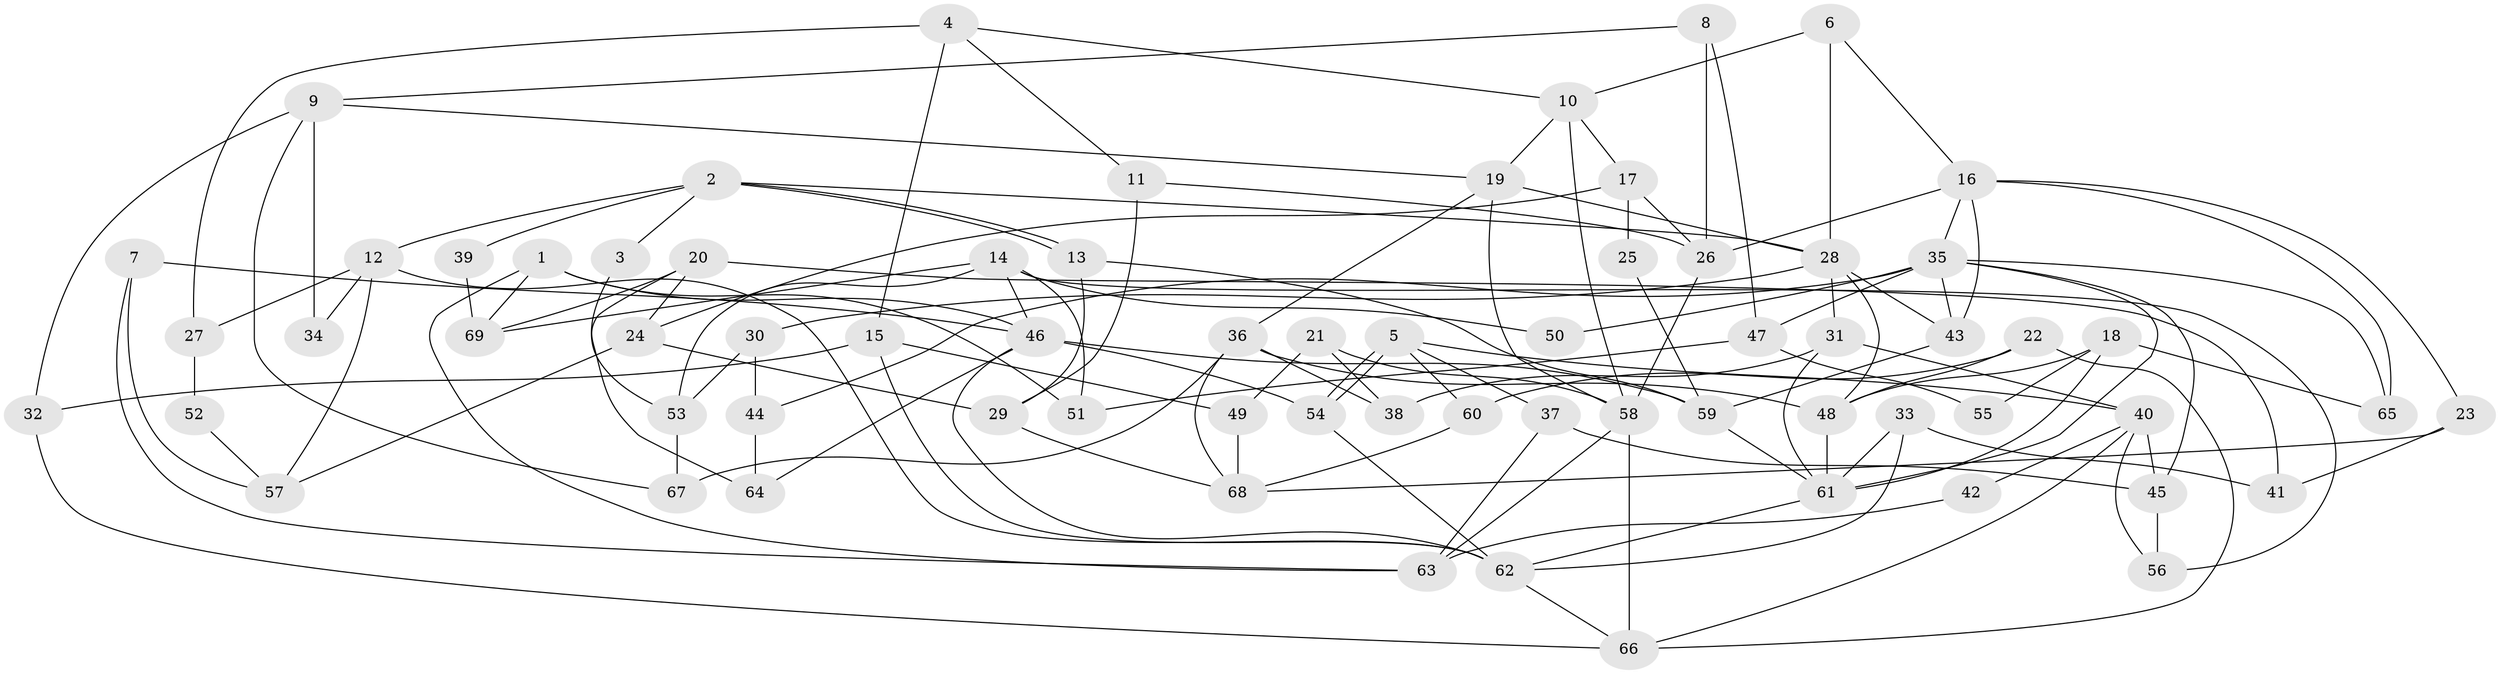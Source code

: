 // Generated by graph-tools (version 1.1) at 2025/26/03/09/25 03:26:10]
// undirected, 69 vertices, 138 edges
graph export_dot {
graph [start="1"]
  node [color=gray90,style=filled];
  1;
  2;
  3;
  4;
  5;
  6;
  7;
  8;
  9;
  10;
  11;
  12;
  13;
  14;
  15;
  16;
  17;
  18;
  19;
  20;
  21;
  22;
  23;
  24;
  25;
  26;
  27;
  28;
  29;
  30;
  31;
  32;
  33;
  34;
  35;
  36;
  37;
  38;
  39;
  40;
  41;
  42;
  43;
  44;
  45;
  46;
  47;
  48;
  49;
  50;
  51;
  52;
  53;
  54;
  55;
  56;
  57;
  58;
  59;
  60;
  61;
  62;
  63;
  64;
  65;
  66;
  67;
  68;
  69;
  1 -- 63;
  1 -- 46;
  1 -- 51;
  1 -- 69;
  2 -- 13;
  2 -- 13;
  2 -- 28;
  2 -- 3;
  2 -- 12;
  2 -- 39;
  3 -- 53;
  4 -- 15;
  4 -- 10;
  4 -- 11;
  4 -- 27;
  5 -- 54;
  5 -- 54;
  5 -- 40;
  5 -- 37;
  5 -- 60;
  6 -- 16;
  6 -- 10;
  6 -- 28;
  7 -- 57;
  7 -- 46;
  7 -- 63;
  8 -- 9;
  8 -- 26;
  8 -- 47;
  9 -- 32;
  9 -- 19;
  9 -- 34;
  9 -- 67;
  10 -- 19;
  10 -- 58;
  10 -- 17;
  11 -- 26;
  11 -- 29;
  12 -- 62;
  12 -- 27;
  12 -- 34;
  12 -- 57;
  13 -- 29;
  13 -- 59;
  14 -- 46;
  14 -- 51;
  14 -- 50;
  14 -- 53;
  14 -- 56;
  14 -- 69;
  15 -- 62;
  15 -- 49;
  15 -- 32;
  16 -- 43;
  16 -- 35;
  16 -- 23;
  16 -- 26;
  16 -- 65;
  17 -- 26;
  17 -- 24;
  17 -- 25;
  18 -- 48;
  18 -- 61;
  18 -- 55;
  18 -- 65;
  19 -- 28;
  19 -- 36;
  19 -- 58;
  20 -- 24;
  20 -- 69;
  20 -- 41;
  20 -- 64;
  21 -- 38;
  21 -- 58;
  21 -- 49;
  22 -- 48;
  22 -- 60;
  22 -- 66;
  23 -- 41;
  23 -- 68;
  24 -- 29;
  24 -- 57;
  25 -- 59;
  26 -- 58;
  27 -- 52;
  28 -- 43;
  28 -- 30;
  28 -- 31;
  28 -- 48;
  29 -- 68;
  30 -- 44;
  30 -- 53;
  31 -- 40;
  31 -- 38;
  31 -- 61;
  32 -- 66;
  33 -- 61;
  33 -- 62;
  33 -- 41;
  35 -- 61;
  35 -- 65;
  35 -- 43;
  35 -- 44;
  35 -- 45;
  35 -- 47;
  35 -- 50;
  36 -- 48;
  36 -- 67;
  36 -- 38;
  36 -- 68;
  37 -- 45;
  37 -- 63;
  39 -- 69;
  40 -- 45;
  40 -- 66;
  40 -- 42;
  40 -- 56;
  42 -- 63;
  43 -- 59;
  44 -- 64;
  45 -- 56;
  46 -- 59;
  46 -- 54;
  46 -- 62;
  46 -- 64;
  47 -- 51;
  47 -- 55;
  48 -- 61;
  49 -- 68;
  52 -- 57;
  53 -- 67;
  54 -- 62;
  58 -- 63;
  58 -- 66;
  59 -- 61;
  60 -- 68;
  61 -- 62;
  62 -- 66;
}
